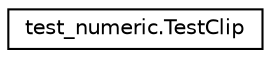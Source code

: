 digraph "Graphical Class Hierarchy"
{
 // LATEX_PDF_SIZE
  edge [fontname="Helvetica",fontsize="10",labelfontname="Helvetica",labelfontsize="10"];
  node [fontname="Helvetica",fontsize="10",shape=record];
  rankdir="LR";
  Node0 [label="test_numeric.TestClip",height=0.2,width=0.4,color="black", fillcolor="white", style="filled",URL="$classtest__numeric_1_1TestClip.html",tooltip=" "];
}
